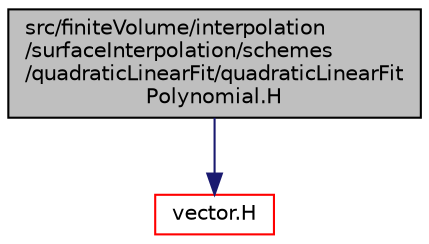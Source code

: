 digraph "src/finiteVolume/interpolation/surfaceInterpolation/schemes/quadraticLinearFit/quadraticLinearFitPolynomial.H"
{
  bgcolor="transparent";
  edge [fontname="Helvetica",fontsize="10",labelfontname="Helvetica",labelfontsize="10"];
  node [fontname="Helvetica",fontsize="10",shape=record];
  Node1 [label="src/finiteVolume/interpolation\l/surfaceInterpolation/schemes\l/quadraticLinearFit/quadraticLinearFit\lPolynomial.H",height=0.2,width=0.4,color="black", fillcolor="grey75", style="filled", fontcolor="black"];
  Node1 -> Node2 [color="midnightblue",fontsize="10",style="solid",fontname="Helvetica"];
  Node2 [label="vector.H",height=0.2,width=0.4,color="red",URL="$a08993.html"];
}
